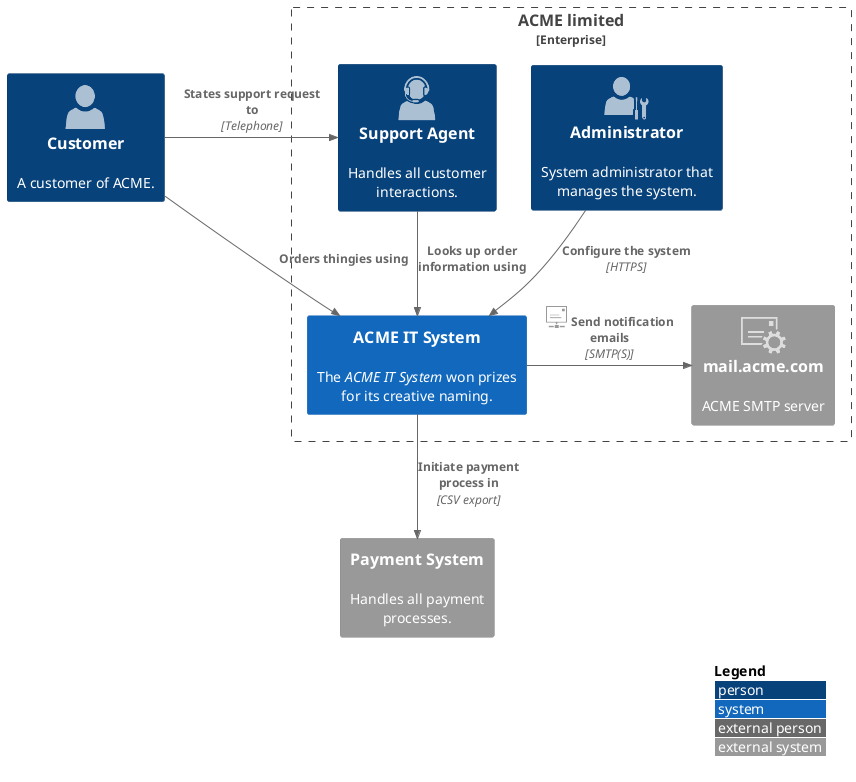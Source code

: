@startuml "L0 - System Context Diagram"
!include <C4/C4_Context>

' several sprites for users. https://github.com/Roemer/plantuml-office
!include <office/Users/user.puml>
!include <office/Users/mobile_user.puml>
!include <office/Users/administrator.puml>
!include <office/Users/call_center_agent.puml>
!include <office/Services/email_service.puml>
!include <office/Communications/smtp_connector.puml>

LAYOUT_TOP_DOWN()
'LAYOUT_AS_SKETCH()
LAYOUT_WITH_LEGEND()

Person(customer, "Customer", "A customer of ACME.", $sprite="user")

Enterprise_Boundary(c0, "ACME limited") {
    Person(support_agent, "Support Agent", "Handles all customer interactions.", $sprite="call_center_agent")
    Person(admin, "Administrator", "System administrator that manages the system.", $sprite="administrator")

    System(acme, "ACME IT System", "The <i>ACME IT System</i> won prizes for its creative naming.")

    System_Ext(mta, "mail.acme.com", "ACME SMTP server", $sprite="email_service")
}

System_Ext(payment, "Payment System", "Handles all payment processes.")


Rel_R(customer, support_agent, "States support request to", "Telephone")

Rel_R(customer, acme, "Orders thingies using")

Rel(support_agent, acme, "Looks up order information using")
Rel_D(acme, payment, "Initiate payment process in", "CSV export")
Rel_R(acme, mta, "Send notification emails", "SMTP(S)", $sprite="smtp_connector,scale=0.5")

Rel_D(admin, acme, "Configure the system", "HTTPS")

Lay_R(support_agent, admin)
@enduml
